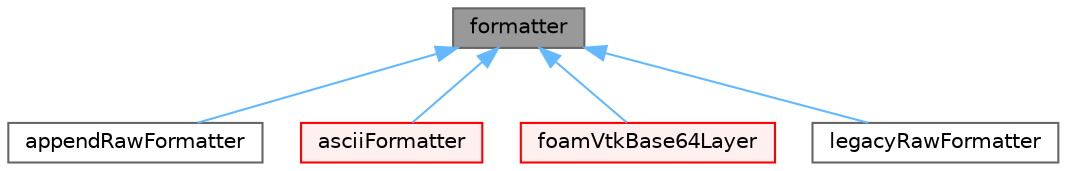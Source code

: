 digraph "formatter"
{
 // LATEX_PDF_SIZE
  bgcolor="transparent";
  edge [fontname=Helvetica,fontsize=10,labelfontname=Helvetica,labelfontsize=10];
  node [fontname=Helvetica,fontsize=10,shape=box,height=0.2,width=0.4];
  Node1 [id="Node000001",label="formatter",height=0.2,width=0.4,color="gray40", fillcolor="grey60", style="filled", fontcolor="black",tooltip="Abstract class for a VTK output stream formatter."];
  Node1 -> Node2 [id="edge1_Node000001_Node000002",dir="back",color="steelblue1",style="solid",tooltip=" "];
  Node2 [id="Node000002",label="appendRawFormatter",height=0.2,width=0.4,color="gray40", fillcolor="white", style="filled",URL="$classFoam_1_1vtk_1_1appendRawFormatter.html",tooltip="Appended raw binary output."];
  Node1 -> Node3 [id="edge2_Node000001_Node000003",dir="back",color="steelblue1",style="solid",tooltip=" "];
  Node3 [id="Node000003",label="asciiFormatter",height=0.2,width=0.4,color="red", fillcolor="#FFF0F0", style="filled",URL="$classFoam_1_1vtk_1_1asciiFormatter.html",tooltip="Inline ASCII output. Adds spaces between entries and a newline every 9 items (for consistency with wh..."];
  Node1 -> Node5 [id="edge3_Node000001_Node000005",dir="back",color="steelblue1",style="solid",tooltip=" "];
  Node5 [id="Node000005",label="foamVtkBase64Layer",height=0.2,width=0.4,color="red", fillcolor="#FFF0F0", style="filled",URL="$classFoam_1_1vtk_1_1foamVtkBase64Layer.html",tooltip="Base-64 encoded output layer - normally only used indirectly by formatters."];
  Node1 -> Node8 [id="edge4_Node000001_Node000008",dir="back",color="steelblue1",style="solid",tooltip=" "];
  Node8 [id="Node000008",label="legacyRawFormatter",height=0.2,width=0.4,color="gray40", fillcolor="white", style="filled",URL="$classFoam_1_1vtk_1_1legacyRawFormatter.html",tooltip="Binary output for the VTK legacy format, always written as big-endian and with 32-bit integers."];
}
